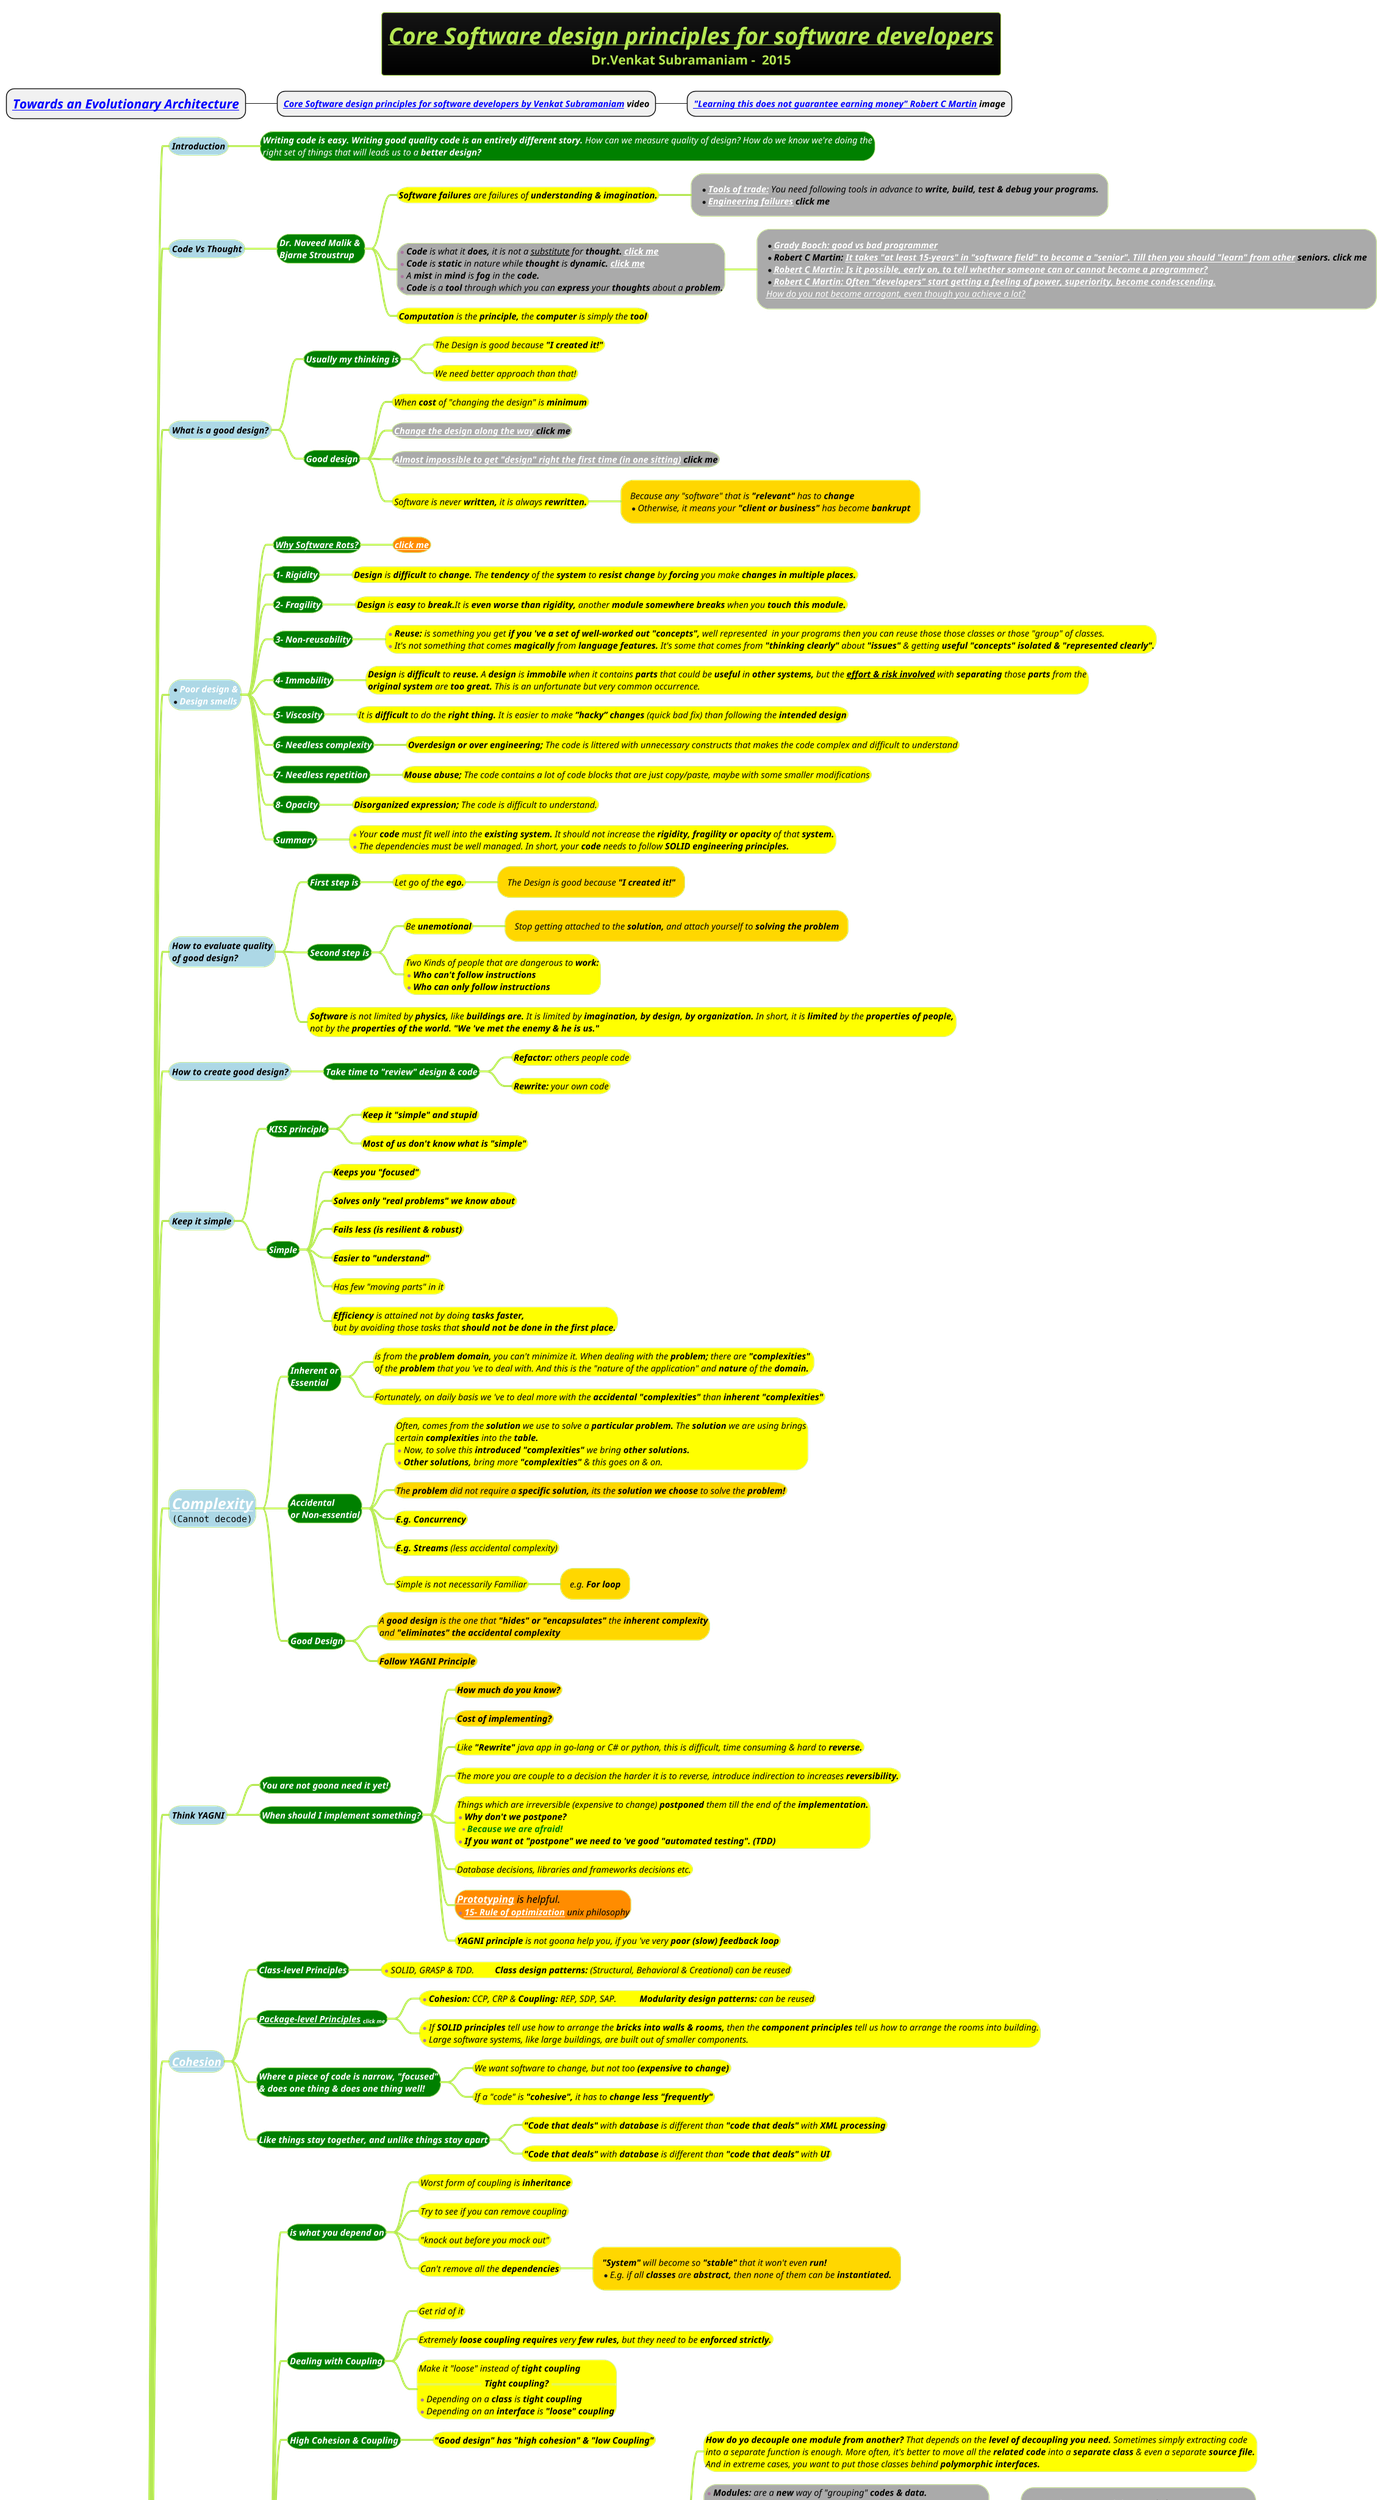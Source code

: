 @startmindmap


title =<i><b><u>Core Software design principles for software developers\nDr.Venkat Subramaniam -  2015
* ==<i><b>[[docs/3-programming-languages/Venkat-Subramaniam/Towards-an-Evolutionary-Architecture.puml Towards an Evolutionary Architecture]]
** <i><b>[[https://www.youtube.com/watch?v=llGgO74uXMI&ab_channel=Devoxx Core Software design principles for software developers by Venkat Subramaniam]] video
*** <i><b>[[docs/3-programming-languages/Venkat-Subramaniam/images/img_59.png "Learning this does not guarantee earning money" Robert C Martin]] image

!theme hacker
'let it stay white, you can change it to yellow if needed or green or some clear color
skinparam hyperlinkColor white

*[#darkblue] <color #white><i>Core Software design \n<color #white><i>principles for software \n<color #white><i>developers
**[#lightblue] <i><color #black><size:14>Introduction
***[#green]:<i><color #white><size:14>**Writing code is easy. Writing good quality code is an entirely different story.** How can we measure quality of design? How do we know we're doing the
<i><color #white><size:14>right set of things that will leads us to a <b>better design?;

**[#lightblue] <i><color #black><size:14>Code Vs Thought
***[#green] <i><color #white><size:14><b>Dr. Naveed Malik & \n<i><color #white><size:14><b>Bjarne Stroustrup
****[#yellow] <i><color #black><size:14>**Software failures** are failures of <b>understanding & imagination.

*****[#a]:*<i><color #black><size:14>**[[docs/3-programming-languages/Venkat-Subramaniam/images/img_137.png Tools of trade:]]** You need following tools in advance to <b>write, build, test & debug your programs.
*<i><color #black><size:14><b>[[docs/3-programming-languages/Venkat-Subramaniam/images/img_156.png Engineering failures]] click me;

****[#a]:*<i><color #black><size:14>**Code** is what it **does,** it is not a <U>substitute</u> for <b>thought. [[docs/3-programming-languages/Venkat-Subramaniam/images/img_132.png click me]]
*<i><color #black><size:14>**Code** is **static** in nature while **thought** is <b>dynamic. [[docs/3-programming-languages/Venkat-Subramaniam/images/img_133.png click me]]
*<i><color #black><size:14>A **mist** in **mind** is **fog** in the **code.**
*<i><color #black><size:14>**Code** is a **tool** through which you can **express** your **thoughts** about a <b>problem.;
*****[#a]:*<i><color #black><size:14><b>[[docs/3-programming-languages/Venkat-Subramaniam/images/img_134.png Grady Booch: good vs bad programmer]]
*<i><color #black><size:14><b>Robert C Martin: [[docs/3-programming-languages/Venkat-Subramaniam/images/img_146.png It takes "at least 15-years" in "software field" to become a "senior". Till then you should "learn" from other]] seniors. click me
*<i><color #black><size:14><b>[[docs/3-programming-languages/Venkat-Subramaniam/images/img_135.png Robert C Martin: Is it possible, early on, to tell whether someone can or cannot become a programmer?]]
*<i><color #black><size:14><b>[[docs/3-programming-languages/Venkat-Subramaniam/images/img_136.png Robert C Martin: Often "developers" start getting a feeling of power, superiority, become condescending.]]
<i><color #black><size:14>[[docs/3-programming-languages/Venkat-Subramaniam/images/img_136.png How do you not become arrogant, even though you achieve a lot?]];

****[#yellow] <i><color #black><size:14>**Computation** is the **principle,** the **computer** is simply the <b>tool
**[#lightblue] <i><color #black><size:14>What is a good design?
***[#green] <i><color #white><size:14><b>Usually my thinking is
****[#yellow] <i><color #black><size:14>The Design is good because <b>"I created it!"
****[#yellow] <i><color #black><size:14>We need better approach than that!
***[#green] <i><color #white><size:14><b>Good design
****[#yellow] <i><color #black><size:14>When **cost** of "changing the design" is <b>minimum
****[#a] <b><i><color #black><size:14>[[docs/3-programming-languages/Venkat-Subramaniam/images/img_98.png Change the design along the way]] click me
****[#a] <i><color #black><size:14><b>[[docs/3-programming-languages/Venkat-Subramaniam/images/img_98.png Almost impossible to get "design" right the first time (in one sitting)]] click me
****[#yellow] <i><color #black><size:14>Software is never **written,** it is always <b>rewritten.
*****[#gold] <i><color #black><size:14>Because any "software" that is **"relevant"** has to <b>change\n*<i><color #black><size:14>Otherwise, it means your **"client or business"** has become <b>bankrupt

**[#lightblue] *<i><color #white><size:14><b>Poor design &\n*<i><color #white><size:14><b>Design smells
***[#green] <i><color #white><size:14><b>[[docs/3-programming-languages/Venkat-Subramaniam/what-is-agile-design.puml Why Software Rots?]]
****[#darkorange] <i><color #white><size:14><b>[[docs/3-programming-languages/Venkat-Subramaniam/what-is-agile-design.puml click me]]
***[#green] <i><color #white><size:14><b>1- Rigidity
****[#yellow] <i><color #black><size:14>**Design** is **difficult** to <b>change.</b> The **tendency** of the **system** to **resist change** by **forcing** you make <b>changes in multiple places.
***[#green] <i><color #white><size:14><b>2- Fragility
****[#yellow] <i><color #black><size:14>**Design** is **easy** to <b>break.</b>It is **even worse than rigidity,** another **module somewhere breaks** when you <b>touch this module.
***[#green] <i><color #white><size:14><b>3- Non-reusability
****[#yellow]:*<i><color #black><size:14>**Reuse:** is something you get **if you 've a set of well-worked out "concepts",** well represented  in your programs then you can reuse those those classes or those "group" of classes.
*<i><color #black><size:14>It's not something that comes **magically** from **language features.** It's some that comes from **"thinking clearly"** about **"issues"** & getting <b>useful "concepts" isolated & "represented clearly".;
***[#green] <i><color #white><size:14><b>4- Immobility
****[#yellow]:<i><color #black><size:14>**Design** is **difficult** to <b>reuse.</b> A **design** is **immobile** when it contains **parts** that could be **useful** in **other systems,** but the <u><b>effort & risk involved</b></u> with **separating** those **parts** from the
<i><color #black><size:14>**original system** are **too great.** This is an unfortunate but very common occurrence.;
***[#green] <i><color #white><size:14><b>5- Viscosity
****[#yellow] <i><color #black><size:14>It is **difficult** to do the <b>right thing.</b> It is easier to make **”hacky” changes** (quick bad fix) than following the <b>intended design
***[#green] <i><color #white><size:14><b>6- Needless complexity
****[#yellow] <i><color #black><size:14><b>Overdesign or over engineering;</b> The code is littered with unnecessary constructs that makes the code complex and difficult to understand
***[#green] <i><color #white><size:14><b>7- Needless repetition
****[#yellow] <i><color #black><size:14><b>Mouse abuse;</b> The code contains a lot of code blocks that are just copy/paste, maybe with some smaller modifications
***[#green] <i><color #white><size:14><b>8- Opacity
****[#yellow] <i><color #black><size:14><b>Disorganized expression;</b> The code is difficult to understand.
***[#green] <i><color #white><size:14><b>Summary
****[#yellow] *<i><color #black><size:14>Your **code** must fit well into the **existing system.** It should not increase the **rigidity, fragility or opacity** of that <b>system.\n*<i><color #black><size:14>The dependencies must be well managed. In short, your **code** needs to follow <b>SOLID engineering principles.
**[#lightblue] <i><color #black><size:14>How to evaluate quality\n<i><color #black><size:14>of good design?
***[#green] <i><color #white><size:14><b>First step is
****[#yellow] <i><color #black><size:14>Let go of the <b>ego.
*****[#gold] <i><color #black><size:14>The Design is good because <b>"I created it!"
***[#green] <i><color #white><size:14><b>Second step is
****[#yellow] <i><color #black><size:14>Be <b>unemotional
*****[#gold] <i><color #black><size:14>Stop getting attached to the **solution,** and attach yourself to <b>solving the problem
****[#yellow] <i><color #black><size:14>Two Kinds of people that are dangerous to <b>work:\n*<b><i><color #black><size:14>Who can't follow instructions \n*<b><i><color #black><size:14>Who can only follow instructions
***[#yellow] <i><color #black><size:14>**Software** is not limited by **physics,** like **buildings are.** It is limited by **imagination, by design, by organization.** In short, it is **limited** by the <b>properties of people,\n<i><color #black><size:14>not by the <b>properties of the world. "We 've met the enemy & he is us."

**[#lightblue] <i><color #black><size:14>How to create good design?
***[#green] <i><color #white><size:14><b>Take time to "review" design & code
****[#yellow] <i><color #black><size:14><b>Refactor:</b> others people code
****[#yellow] <i><color #black><size:14><b>Rewrite:</b> your own code








**[#lightblue] <i><color #black><size:14>Keep it simple
***[#green] <i><color #white><size:14><b>KISS principle
****[#yellow] <i><color #black><size:14><b>Keep it "simple" and stupid
****[#yellow] <i><color #black><size:14><b>Most of us don't know what is <b>"simple"
***[#green] <i><color #white><size:14><b>Simple
****[#yellow] <i><color #black><size:14><b>Keeps you "focused"
****[#yellow] <i><color #black><size:14><b>Solves only "real problems" we know about
****[#yellow] <i><color #black><size:14><b>Fails less (is resilient & robust)
****[#yellow] <i><color #black><size:14><b>Easier to "understand"
****[#yellow] <i><color #black><size:14>Has few "moving parts" in it
****[#yellow] <i><color #black><size:14><b>Efficiency</b> is attained not by doing <b>tasks faster,\n<i><color #black><size:14>but by avoiding those tasks that <b>should not be done in the first place.
**[#lightblue] <i><color #black><size:24>[[docs/3-programming-languages/Venkat-Subramaniam/images/complexity-knowledge-and-Modularity.jpg Complexity]]\n<img:images/img_32.png>
***[#green] <i><color #white><size:14><b>Inherent or\n<i><color #white><size:14><b>Essential
****[#yellow] <i><color #black><size:14>is from the **problem domain,** you can't minimize it. When dealing with the **problem;** there are **"complexities"** \n<i><color #black><size:14>of the **problem** that you 've to deal with. And this is the "nature of the application" and **nature** of the <b>domain.
****[#yellow] <i><color #black><size:14>Fortunately, on daily basis we 've to deal more with the <b>accidental "complexities"</b> than <b>inherent "complexities"
***[#green] <i><color #white><size:14><b>Accidental \n<i><color #white><size:14><b>or Non-essential
****[#yellow]:<i><color #black><size:14>Often, comes from the **solution** we use to solve a **particular problem.** The **solution** we are using brings
<i><color #black><size:14>certain **complexities** into the <b>table.
*<i><color #black><size:14>Now, to solve this **introduced "complexities"** we bring <b>other solutions.
*<i><color #black><size:14>**Other solutions,** bring more **"complexities"** & this goes on & on.;
****[#gold] <i><color #black><size:14>The **problem** did not require a **specific solution,** its the **solution we choose** to solve the <b>problem!
****[#yellow] <i><color #black><size:14><b>E.g. Concurrency
****[#yellow] <i><color #black><size:14><b>E.g. Streams </b>(less accidental complexity)
****[#yellow] <i><color #black><size:14>Simple is not necessarily Familiar
*****[#gold] <i><color #black><size:14>e.g. <b>For loop
***[#green] <i><color #white><size:14><b>Good Design
****[#gold] <i><color #black><size:14>A **good design** is the one that **"hides" or "encapsulates"** the <b>inherent complexity\n<i><color #black><size:14>and <b>"eliminates" the <b>accidental complexity
****[#gold] <i><color #black><size:14><b>Follow YAGNI Principle
**[#lightblue] <i><color #black><size:14>Think YAGNI
***[#green] <i><color #white><size:14><b>You are not goona need it yet!
***[#green] <i><color #white><size:14><b>When should I implement something?
****[#gold] <i><color #black><size:14><b>How much do you know?
****[#gold] <i><color #black><size:14><b>Cost of implementing?
****[#yellow] <i><color #black><size:14>Like **"Rewrite"** java app in go-lang or C# or python, this is difficult, time consuming & hard to <b>reverse.
****[#yellow] <i><color #black><size:14>The more you are couple to a decision the harder it is to reverse, introduce indirection to increases <b>reversibility.
****[#yellow] <i><color #black><size:14>Things which are irreversible (expensive to change) **postponed** them till the end of the <b>implementation.\n*<b><i><color #black><size:14>Why don't we postpone?\n**<b><i><color #green><size:14>Because we are afraid!\n*<b><i><color #black><size:14>If you want ot "postpone" we need to 've good "automated testing". (TDD)
****[#yellow] <i><color #black><size:14>Database decisions, libraries and frameworks decisions etc.
****[#darkorange] <i><color #black><size:16>**[[docs/1-Requirement-Engineering/MVP-PoC-and-case-study/Prototyping.puml Prototyping]]** is helpful. \n*<i><color #black><size:14>**[[docs/3-programming-languages/Venkat-Subramaniam/Unix-Philosophy.puml 15- Rule of optimization]]** unix philosophy
****[#yellow] <i><color #black><size:14>**YAGNI principle** is not goona help you, if you 've very <b>poor (slow) feedback loop
**[#lightblue] <i><color #black><size:18>[[docs/3-programming-languages/Venkat-Subramaniam/images/img_76.png Cohesion]]
***[#green] <i><color #white><size:14><b>Class-level Principles
****[#yellow] *<i><color #black><size:14>SOLID, GRASP & TDD. **\tClass design patterns:** (Structural, Behavioral & Creational) can be reused
***[#green] <i><color #white><size:14><b>[[docs/3-programming-languages/class-and-package-level-SOLID-Principles.puml Package-level Principles]] <size:9>click me
****[#yellow] *<i><color #black><size:14>**Cohesion:** CCP, CRP & **Coupling:** REP, SDP, SAP.  **\tModularity design patterns:** can be reused
****[#yellow]:*<i><color #black><size:14>If **SOLID principles** tell use how to arrange the **bricks into walls & rooms,** then the **component principles** tell us how to arrange the rooms into building.
*<i><color #black><size:14>Large software systems, like large buildings, are built out of smaller components.;
***[#green] <i><color #white><size:14><b>Where a piece of code is narrow, "focused"\n<i><color #white><size:14><b>& does one thing & does one thing well!
****[#yellow] <i><color #black><size:14>We want software to change, but not too <b>(expensive to change)
****[#yellow] <i><color #black><size:14>If a "code" is **"cohesive",** it has to <b>change less "frequently"
***[#green] <i><color #white><size:14><b>Like things stay together, and unlike things stay apart
****[#yellow] <i><color #black><size:14>**"Code that deals"** with **database** is different than **"code that deals"** with <b>XML processing
****[#yellow] <i><color #black><size:14>**"Code that deals"** with **database** is different than **"code that deals"** with <b>UI
**[#lightblue] <i><color #black><size:22>[[docs/3-programming-languages/Venkat-Subramaniam/images/img_51.png Coupling]]\n<img:images/img_154.png{scale=.77}>
***[#green] <i><color #white><size:14><b>is what you depend on
****[#yellow] <i><color #black><size:14>Worst form of coupling is <b>inheritance
****[#yellow] <i><color #black><size:14>Try to see if you can remove coupling
****[#yellow] <i><color #black><size:14>"knock out before you mock out"
****[#yellow] <i><color #black><size:14>Can't remove all the <b>dependencies
*****[#gold] <i><color #black><size:14>**"System"** will become so **"stable"** that it won't even <b>run!\n*<i><color #black><size:14>E.g. if all **classes** are **abstract,** then none of them can be <b>instantiated.

***[#green] <b><i><color #white><size:14>Dealing with Coupling
****[#yellow] <i><color #black><size:14>Get rid of it
****[#yellow] <i><color #black><size:14>Extremely **loose coupling requires** very **few rules,** but they need to be <b>enforced strictly.
****[#yellow]:<i><color #black><size:14>Make it "loose" instead of <b>tight coupling
==<b><i><color #black><size:14>Tight coupling?==
*<i><color #black><size:14>Depending on a <b>class</b> is <b>tight coupling
*<i><color #black><size:14>Depending on an<b> interface</b> is <b>"loose" coupling;
***[#green] <i><color #white><b><size:14>High Cohesion & Coupling
****[#yellow] <i><color #black><size:14><b>"Good design" has "high cohesion" & "low Coupling"


***[#green]:<i><color #white><b><size:14><img:images/img_42.png{scale=1.2}>
*<i><color #white><b><size:14>[[https://www.youtube.com/watch?v=_kPCbBGRl1o&t=3s&ab_channel=TechGuiders Address binding, Address translation & Memory management (O/S) (10-min video )]]
*<i><color #white><b><size:14>[[docs/3-programming-languages/Venkat-Subramaniam/images/img_127.png Library Types (static vs dynamic) & .DLL hell (click me)]]
| |<#grey><i><b><size:14><color:white>Compiler Concept|<#blue><i><b><size:14><color:white>Operating System Concept|
|<#brown><i><b><size:14><color:white>Static |<#grey><i><b><size:12><color:white>Loading |<#blue><i><b><size:12><color:white><i><b><size:12><color:white>Linking (is early binding) \n<i><b><size:12><color:white><i><b><size:12><color:white>\t\t [[https://www.youtube.com/watch?v=eW5he5uFBNM&t=9s&ab_channel=HowTo (5-min video)]] \n<i><b><size:12><color:white>While it interacts with O/S loader, it \n<i><b><size:12><color:white>is primarily a compiler concept as it\n<i><b><size:12><color:white>occurs during "compilation phase" |
|<#purple><i><b><size:14><color:white>Dynamic  |<#grey><i><b><size:12><color:white>Linking (is late binding) \t\t [[https://www.youtube.com/watch?v=eW5he5uFBNM&t=9s&ab_channel=HowTo (5-min video)]] \n<i><b><size:12><color:white>It is more related to O/S's <u>"dynamic linking loader",\n<i><b><size:12><color:white>but decision to create a dynamically linked program\n<i><b><size:12><color:white>is often influenced by "compiler options"|<#blue><i><b><size:12><color:white>Loading \t\t\t[[https://www.youtube.com/watch?v=qfGql6sGlZg&ab_channel=TechGuiders (2-min video)]]|
==<i><color #white><b><size:18>The spectrum of "contract types" from "strict to lose"==
<img:images/img_46.png{scale=1.28}>;
****[#yellow]:<i><color #black><size:14>**How do yo decouple one module from another?** That depends on the **level of decoupling you need.** Sometimes simply extracting code
<i><color #black><size:14>into a separate function is enough. More often, it's better to move all the **related code** into a **separate class** & even a separate **source file.**
<i><color #black><size:14>And in extreme cases, you want to put those classes behind <b>polymorphic interfaces.;


****[#a]:*<i><color #black><size:14>**Modules:** are a **new** way of "grouping" <b>codes & data.
*<i><color #black><size:14>**Modularity:** is not an **OOP**  "concept" it's **decoupled** from <b>OOP.
*<i><color #black><size:14><b>[[docs/3-programming-languages/Venkat-Subramaniam/images/img_79.png We need "flexibility" at "joints or layers" of the "system"]] click me
==<i><color #black><size:14><b>How to "organize tests" in "modular" world?==
*<i><color #black><size:14><b>[[docs/3-programming-languages/Venkat-Subramaniam/images/img_155.png Organize tests in modular world]];

*****[#a]:*<i><color #black><size:14><b>[[docs/3-programming-languages/JVM-ecosystem/java/simple-jar-vs-modular-jar.puml Simple .jar vs modular .jar]] click me
*<i><color #black><size:14><b>[[docs/3-programming-languages/JVM-ecosystem/java/java-9-onwards.puml Java-9 onwards]] click me
|<#blue><i><color #white><size:14><b>[[docs/3-programming-languages/Venkat-Subramaniam/module-design-guidelines-(size-and-weight).puml Module Design Guidelines (size & weight)]] click me|;

****[#a]:<i><color #black><size:14>An important <u>**"part of structuring software"**</u> that **SOLID** doesn't cover is <u><b>"how to group classes into packages & components"
<i><color #white><size:14>in a way that makes it **"scale",** both when the
<i><color #black><b><size:14>[[docs/3-programming-languages/Venkat-Subramaniam/images/img_94.png 1- "application itself grows" but also when the number of]] click me
<i><color #pink><b><size:14>[[docs/3-programming-languages/Venkat-Subramaniam/images/img_95.png 2- "teams  & developers" working with the "code" grows.]] click me;
****[#a] <i><color #black><b><size:14>Large Scale Software development: [[docs/3-programming-languages/Venkat-Subramaniam/component-based-development-CBD.puml Component Based Development (CBD)]] click me
****[#a] <i><color #black><b><size:14>[[docs/3-programming-languages/Venkat-Subramaniam/images/img_109.png How source code (components, .jars, .DLL etc.) gets converted into code?]] Compilation, linking & loading both static & dynamic , & assembling

****[#yellow] <i><color #black><b><size:14>In general:
*****[#darkorange]:<i><color #black><size:14>**Logical design** (classes & packages) impacts <color #white><b> [[docs/3-programming-languages/Venkat-Subramaniam/Towards-an-Evolutionary-Architecture.puml "extensibility"]]
====
*<i><color #black><size:14>**Methods:** one function calling another "function". <b>requires recompilation &  static linking
*<i><color #black><size:14>**Modules:** one function calling another "function". <b>requires no recompilation & supports dynamic linking;
*****[#a]:<i><color #black><size:14>**Physical design** (.jar) impacts <color #white><b>"re-usability & usability"
====
*<i><color #black><size:14>**Components:** "communication" with each other using "socket, shared memory, IPC, mail boxes or message queues"
<i><color #black><size:14> **"components"** are **"linked"** <b>statically or dynamically.</b> E.g. <b>.Jar, DLL, etc.
**<i><color #black><size:14>**Components "Classification":**
|<#white><i><color #green><size:12><b>1- Compile time, |<#grey><i><color #white><size:12><b>In "compiled" languages, "components" are aggregations (collections) of <u>"binary files".|
|<#white><i><color #green><size:12><b>2- Some exist only at link time,|<#blue><i><color #white><size:12><b>In "interpreted" languages, "components" are aggregations of <u>"source files".|
|<#white><i><color #green><size:12><b>3- Some exist only at runtime &|<#grey><i><color #white><size:12><b>In all languages, "components" are the granule of <u>"deployment"|
|<#white><i><color #green><size:12><b>4- Some exist at more than one time.|<#grey> |
*<color #black><size:14><i><b>.War:</b> many ".Jar" inside a <b>.war file;
***[#green] <i><color #white><b><size:14>Boundary Anatomy (structure, framework, composition)
****[#darkorange] <i><color #black><size:14>The **<u>"architecture"</u>** of a **<u>"System"</u>** is defined by a <u>**set of "software components"**</u> \n<i><color #black><size:14>& the **boundaries** that <u><b>separate</u> them. from book "Clean Architecture"
*****[#yellow] <i><color #black><size:14>**1-** Crossing Boundaries. How? use <b>DIP\n<i><color #black><size:14>**2-** Which **data** crosses boundaries? simple <b>DTO's
***[#green] <i><color #white><size:14><b>Many Ways to decouple \n<i><b><color:pink><size:18>"use cases & layers"
****[#gold] <i><color #black><size:14><b>Source level
*****[#darkorange] <i><color #black><size:14><b>[[docs/3-programming-languages/Venkat-Subramaniam/images/img_84.png "TDD" can help here]] click me
****[#gold] <i><color #black><size:14><b>Deployment level
*****[#darkorange] <i><color #black><size:14><b>is modular monolith
****[#darkorange] <i><color #black><size:14><b>[[docs/3-programming-languages/Venkat-Subramaniam/Micro-services.puml Service level]]
*****[#a] <i><color #black><size:14><b>[[docs/3-programming-languages/Venkat-Subramaniam/images/img_96.png Decoupling modes (Again)]]
******[#a] <i><color #black><size:14><b>[[docs/3-programming-languages/Venkat-Subramaniam/images/img_130.png The missing advice]]
****[#a]:<i><color #black><size:14>It's not difficult to imagine that a **"System"** that runs comfortably on **"one server"** right now **"might grow"** to the point where some of its **"components"** ought ('ve to) to run
<i><color #black><size:14>on **separate server**. While the **"System"** runs on single server, the **"source-level" decoupling** might be sufficient. Later, however, it might **require decoupling** to
<i><color #black><size:14>**deployable units, or even "services"**. <b>[[docs/3-programming-languages/Venkat-Subramaniam/images/img_54.jpg click me]] & [[a Conway's law]] click me;
***[#green] <i><color #white><b><size:14>Software component \n<i><color #white><b><size:14>boundaries means:
****[#darkorange] <i><color #black><size:14>**1- Boundary** crossing at <b>runtime:\n<i><color #black><size:14> <b>(source code dependencies)
*****[#a]:*<i><color #black><size:14>**Communication** through <b>function calling.
**<i><color #green><size:14><b>f.(o) is same as o.f()
*<i><color #black><size:14>**Communication** is <b>fast & inexpensive
*<i><color #black><size:14>requires <b>[[docs/3-programming-languages/Venkat-Subramaniam/images/img_109.png recompilation & static linking]]
*<i><color #black><size:14>"components" are delivered as <b>source code
|<#blue><i><color #white><size:14>function calling is on "same" <b>processor & address space|;
******[#yellow] <i><color #black><size:14><img:images/img_48.png> <img:images/img_53.jpg{scale=0.89}> <img:images/img_49.png{scale=0.72}>
****[#darkorange] <i><color #black><size:14>**2- Deployment**\n<i><color #black><size:14><b>component boundary
*****[#a]:*<i><color #black><size:14>**Communication** through <b>function calling
*<i><color #black><size:14>**Communication** is <b>fast & inexpensive
*<i><color #black><size:14>requires <b>[[docs/3-programming-languages/Venkat-Subramaniam/images/img_109.png no recompilation & supports dynamic linking]]
**<i><color #black><size:14>**changes** to the **"source code"** in one **module/class** don't
<i><color #black><size:14>     force others to be <b>[[docs/3-programming-languages/Venkat-Subramaniam/Micro-services.puml rebuilt & redeployed.]]
*<i><color #black><size:14>"components" are delivered as <b>.Jar, DLL, .class files in java
|<#blue><i><color #white><size:14>function calling is on "same" <b>processor & address space|;
******[#yellow] <i><color #black><size:14><img:images/img_47.png>    <img:images/img_50.png{scale=0.9}>
*******[#a]:<i><color #black><size:14>**[[docs/3-programming-languages/Venkat-Subramaniam/images/complexity-knowledge-and-Modularity.jpg Modularity]]** decreases the **model-code gap** & increases <b>"abstraction"
<img:images/img_53.png{scale=0.8}>
<i><color #black><size:14>Still **cost is higher** because you 've to know about <b>[[docs/3-programming-languages/Venkat-Subramaniam/images/complexity-knowledge-and-Modularity.jpg modularity]] click me;
****[#darkorange] <i><color #black><size:14>**3- Thread boundary**
*****[#yellow]:<i><color #black><size:14>are not **boundaries** both:
<i><color #black><size:14>**1- Source code dependencies** &
<i><color #black><size:14>**2- Deployment component boundary** can make use of <b>threads.;
******[#a] <i><color #black><size:14><b>[[docs/3-programming-languages/Venkat-Subramaniam/images/img_131.jpg click me]] thread diagram notation reusable
****[#darkorange] <i><color #black><size:14>**4- Local Process boundary**
*****[#a]:*<b><i><color #black><size:14>[[docs/books/1-books-backlog/operating-system/operating-system.puml local processes "communicate" with each other using "socket, shared memory, IPC, mail boxes or message queues"]]
*<i><color #black><size:14>**Communication** across **local process boundaries** involve:
**<i><color #black><size:14><b>[[docs/books/1-books-backlog/operating-system/operating-system.puml operating system calls, data marshalling & decoding, & inter-process context switches which are moderately expensive]]
*<i><color #black><size:14>**Communication** is <b>fast & expensive
*<i><color #black><size:14>local processes can be <b>[[docs/3-programming-languages/Venkat-Subramaniam/images/img_109.png statically or dynamically linked]] click me
*<i><color #yellow><size:14>**"Components"** are delivered in <b>binary or .Jar, DLL</b> or some equivalent form.
|<#blue><i><color #yellow><size:14>Processes execute on "same" <b>processor or multi-core but "separate address space". [[docs/books/1-books-backlog/operating-system/operating-system.puml click me]]|;
****[#darkorange] <i><color #black><size:14>**[[docs/3-programming-languages/Venkat-Subramaniam/images/img_126.png 5- Services Boundary:]]**
*****[#yellow]:*<i><color #black><size:14>Service is a <b>process
|<#white><i><color #black><size:14>**"Service"** don't depend upon <b>physical location.|
|<#blue><i><color #white><size:14>Two communicating "services" may, or may not, operate in the "same" <b><u>physical processor or multi-core machine.|
|<#white><i><color #black><size:14>The **"services"** assume that all **"communication"** take place <b>over the network.|
*<i><color #black><size:14>**Communication** across **"service boundaries"** are very **slow** compared to <b>function calls;
******[#yellow] <img:images/img_126.png{scale=.2}>;
**[#lightblue] <i><color #black><size:14>Keep it DRY!
***[#green] <i><color #white><b><size:14>Don't Repeat yourself
****[#yellow]:<i><color #black><size:14>Don't duplicate <b>code
====
*<i><color #black><size:14>Every "piece of knowledge" in a "System" should 've <b><u>single unambiguous authoritative representation
*<i><color #black><size:14>It "reduces" the "cost" of "development"
*<i><color #black><size:14>The future you will thank you!
*<i><color #black><size:14><b>Do code refactor!
**<i><color #black><size:14><b>Some tools:
*** <i><color #black><size:14><b>CPD (Copy paste detector)
*** <i><color #black><size:14><b>Simian (means monkey)</b> Detects code if you copy & pasted code at several places;

****[#yellow] <i><color #black><size:14>Don't duplicate <b>effort
*****[#gold] <i><color #black><size:14><b>A cascade change
**[#lightblue] <i><color #black><size:14>Focus on "Single Responsibility Principle"\n*<i><b>[[docs/3-programming-languages/Venkat-Subramaniam/Unix-Philosophy.puml 2- Rule of Clarity]]
***[#green] <i><color #white><size:14><b>Long Methods
****[#yellow]:<i><color #black><size:14><b>//Comment...

<i><color #black><size:14>Code...

<i><color #black><size:14><b>//Comment...

<i><color #black><size:14>Code...

<i><color #black><size:14><b>//Comment...

<i><color #black><size:14>Code...

<i><color #black><size:14><b>//Comment...

<i><color #black><size:14>Code...;
*****[#gold]:<i><color #black><size:14><b>Long Methods are bad:</b>
*<i><color #black><size:14>Hard to test <b>(TDD)
*<i><color #black><size:14>Hard to read
*<i><color #black><size:14>Hard to remember
*<i><color #black><size:14>Obscured business rules
*<i><color #black><size:14>Hard to <b>reuse
*<i><color #black><size:14>Leads to duplication
*<i><color #black><size:14>many reasons to change
*<i><color #black><size:14>Can't be optimized by anything
*<i><color #black><size:14>Lot of variables...
*<i><color #black><size:14>Not developer friendly
*<i><color #black><size:14><b>Mixed levels
*<i><color #black><size:14>Obsolete comments
*<i><color #black><size:14>Hard to debug <b>(victim);
******[#yellow] <i><color #black><size:14><b>Opposite of:\n*<i><color #black><size:14><b>High Cohesion\n*<i><color #black><size:14><b>Low Coupling
****[#yellow]:<i><color #black><size:14><b>How "long" is a "long method"?
*<i><color #black><size:14><b>The answer is <b>"SLAP"</b> (Single Level of Abstraction)
*<i><color #black><size:14>Don't comment "bad code" instead <b>refactor bad code
*<i><color #black><size:14>Don't comment **"What",** instead <b>comment "Why"
*<i><color #black><size:14>A good code is like a <b>joke
**<i><color #black><size:14>refactor it if it doesnt work;
***[#green] <i><color #white><size:14><b>SLAP
***[#green] <i><color #white><size:14><b>Compose Method Pattern
****[#gold] <i><color #black><size:14><b>Self documenting code
***[#green] <i><color #white><size:14><b>Violation of (SRP)
****[#gold] <i><color #black><size:14>increases code <b>rigidity, fragility & reuse-ability!
**[#lightblue] <i><color #black><size:14>Don't violate the \n<i><color #black><size:14>Open-Closed Principle (OCP)
***[#green] <i><color #white><size:14><b>"Software module" should be "open" for\n<i><color #white><size:14><b>"extension" but "closed" for "modification"
****[#gold] <i><color #black><size:14><b>Abstraction
****[#gold] <i><color #black><size:14><b>Polymorphism
***[#green] <i><color #white><size:14><b>Two options: to make an "enhancement":
****[#gold] <i><color #black><size:14><b>1- Change an existing code <size:20><&circle-x>
****[#gold] <i><color #black><size:14><b>2- Add a small new "module" of code <&check>
***[#green] <i><color #white><size:14><b>A class/code can't be "infinitely extensible,"
****[#gold] <i><color #black><size:14>It is only extensible for <b>"what you design for"!
****[#gold] <i><color #black><size:14>Who can make extensible?\n*<i><color #black><size:14>We need to know <b>software & domain knowledge
***[#green] <i><color #white><b><size:14>Three Kinds of people in we work with:
****[#yellow] *<i><color #black><size:14><b>People with domain knowledge but no clue of Software design\n*<i><color #black><size:14>Too many in an organization
****[#yellow] *<i><color #black><size:14><b>People with no clue of domain knowledge but with knowledge the Software design\n*<i><color #black><size:14>Too many in an organization
****[#gold] *<i><color #black><size:18><b>People with domain knowledge & also knowledge of the Software design\n*<i><color #black><size:14>Very few in an organization
***[#green] <i><color #white><size:14><b>Conformance to (OCP)
****[#gold] <i><color #black><size:14>prevents code <b>rigidity, fragility & non-reusebility!
**[#lightblue] <i><color #black><size:14>Keep in mind \n<i><color #black><size:14>Liskov's Substitution Principle
***[#green] <i><color #white><b><size:14>Inheritance overused
****[#gold] *<i><color #black><size:14>Bad thing!
***[#green] <i><color #white><b><size:14>Inheritance should be used \n<i><color #white><b><size:14>only for substitutability
****[#gold] *<i><color #black><size:14>If **an object of B** should be "used" anywhere **an object of of A** is used then use <b>inheritance.
****[#gold] *<i><color #black><size:14>If **an object of B** should "use" **an object of A**, then use <b>"composition or delegation".
****[#yellow] *<i><color #black><size:14>**Inheritance** demands more from a "developer" than **composition or delegation** does.
****[#yellow]:*<i><color #black><size:14>**Services** of the **derived class** should "require" no more & "promise" no less than the corresponding
<i><color #black><size:14>**"services"** of the <b>base class.
==<i><color #black><b><size:14>Why?==
*<i><color #black><size:14>**Reason:** The "user" of a **base class** should be able to "use" an **instance** of a <b>derived class</b> without
<i><color #black><size:14>knowing the difference.
==<i><color #black><b><size:14>How?==
*<i><color #black><size:14>You & I 've to make sure that we protect it at the <b>"code level."</b> Otherwise design begins to fall apart.
<i><color #black><size:14>And we don't know why it's falling apart.
*<i><color #black><size:14>Violation of the <b>"Liskov's substitution principle"</b> may result in violation of the <b>Open-Closed Principle (OCP);
***[#green] <i><color #white><b><size:14>Good
****[#yellow] <i><color #black><size:14>Public vs. protected in base vs. derived class
****[#yellow] <i><color #black><size:14>Derived functions can't throw any new checked exceptions no thrown by the base class (Unless the new exception extends the old one...)
****[#yellow] <i><color #black><size:14>Collection of derived class does not extend from collection of base class.
****[#yellow]:<i><color #black><size:14>Use **Composition or delegation** instead of **inheritance** unless:
*<i><color #black><size:14>You want <b>substitutability;
***[#green] <i><color #white><b><size:14>Bad
****[#gold]:<b><i><color #black><size:14>Should I violate LSP or should I violate DRY & OCP?
<i><color #black><size:14>If I violate LSP then the user of the class probably is gonna violate <b>OCP.</b> I would rather violate it, then violate myself & force to violate as well
<i><color #black><size:14>the sin is in me I don't want you the part of sin as a user of my class.
==<i><color #black><size:14><b><u>What if I don't had to violate it at all?==
*<i><color #black><size:14>In **Java** you can do it with **Project Lombok** but I'm leaving this for later study.;
**[#lightblue] <i><color #black><size:14>Decouple using the \n<i><color #black><size:14>[[docs/3-programming-languages/Venkat-Subramaniam/Dependency-inversion-principle-DIP.puml Dependency Inversion Principle]]
***[#yellow] <i><color #black><size:14>"Every single line of **code"** that **"uses"** the "**new** keyword" violates <b>"DIP".
***[#green] <i><color #white><b><size:14>A "class" should not "depend" on "another class", they both should\n<i><color #white><b><size:14>'ve to "depend" on an "abstraction" (interface<color:lime>/abstract) class.
****[#yellow] <i><color #black><size:14>lowers the coupling
****[#yellow] <i><color #black><b><size:14>Use with caution
****[#a]:*<i><color #black><size:14>**Interface/Abstract class** has its own <b>[[docs/3-programming-languages/Venkat-Subramaniam/images/img_170.png drawback]]
*<i><color #black><size:14><b>[[docs/3-programming-languages/Venkat-Subramaniam/images/img_169.png Runtime Polymorphism]] & its working;
****[#yellow]:<i><color #green><size:14>Use more **lambda expressions** as **"implementors"** of
<i><color #black><size:14>the **interface/abstract classes** rather than using the
<i><color #g><size:14>**"anonymous inner classes"** or **"regular classes"**.
<img:images/img_132.jpg{scale=.6}>;
*****[#a] <i><color #black><size:14><b>[[docs/3-programming-languages/Venkat-Subramaniam/images/img_152.png click me]]
*****[#a] <i><color #black><size:14><b>[[docs/3-programming-languages/Venkat-Subramaniam/images/img_152.png Design Patterns in the light of modern Java]]
**[#lightblue] <i><color #black><size:14>Keep "interfaces Cohesive" with \n<i><color #black><size:14>"Interface Segregation Principle"
***[#green] <i><color #white><b><size:14>"Code" should not depend on \n<i><color #white><b><size:14>"methods" it doesn't "use"
****[#yellow] <i><color #black><size:14>The **goal** of the **ISP** is to reduce the side-effects of using **"large interfaces"** by breaking them into smaller, more <b>specific interfaces.
****[#yellow] <i><color #black><size:14>Really is **"cohesion", "Single Responsibility Principle" (SRP)** but at the <b>interface-level.
**[#lightblue] <i><color #black><size:14>When to apply these principles?
***[#green] <i><color #white><b><size:18>2-Phases \n<i><color #white><b><size:18>of Design:
****[#a]:<i><color #black><size:14>**[[docs/3-programming-languages/Venkat-Subramaniam/images/img_108.png Strategic Design:]]** very high-level design.
*<i><color #black><size:14>Gives "direction & ideas" <b>to go to.
*<i><color #black><size:14>**SOLID, YAGNI, DRY, & other principles** are used **little bit** during <b>strategic design.;
****[#a]:<i><color #black><size:14>**[[docs/3-programming-languages/Venkat-Subramaniam/images/img_108.png Tactical Design:]]** often low-level design,
*<i><color #black><size:14>Paves the way to refine those "directions & ideas" into realities of the project
*<i><color #black><size:14>**SOLID, YAGNI, DRY, & other principles** are used **a lot** during <b>tactical design.;
***[#green] <i><color #white><b><size:18>How to apply \n<i><color #white><b><size:18>these principles?
****[#gold] <i><color #black><size:14>Machine Learning <b>"Model" "Testing" is different than <b>(TDD)</b> that is:
*****[#gold] <i><color #black><size:11><b>"Testing" "Model's"
******[#darkorange] <i><color #black><size:14>**1-** Prediction\n<i><color #black><size:14>**2-** Pattern recognition\n<i><color #black><size:14>**3-** Optimization & decision making
****[#yellow] <i><color #black><size:14>**1-** Use as a way to discuss **"among developers",** sit down with "developers" & say \n<i><color #black><size:14>hey if we do this we may **violate LSP or OCP or DIP.** So apply <b>YAGNI & postpone
****[#a]:<i><color #black><size:14>**2-** Use during <b>[[docs/3-programming-languages/Venkat-Subramaniam/images/img_110.png TDD]]. click me
==<i><color #black><size:14><b>How?==
*<i><color #black><size:14>When start writing **Test cases**, ask "yourself" the following <b>questions:
**<i><color #black><size:14>What does this **"test"** do?
**<i><color #black><size:14>How does this "feels" to "use" this <b>object?
**<i><color #black><size:14>What are the <b>consequences?
***<i><color #black><size:14>Am I increasing coupling when I'm using this particular object?
***<i><color #black><size:14>What is <b>"cohesion"?
****<i><color #black><size:14>What is the **"responsibility"** of the "class" I'm <b>designing?
****<i><color #black><size:14>If I **"use"** this particular **"code"**, am I going to **violate (OCP)** here?
****<i><color #black><size:14>Should I really "use" **DIP** to gain access & **test** this <b>code?
<img:images/img_44.png{scale=0.81}>
*<i><color #black><size:14><b>[[docs/3-programming-languages/Venkat-Subramaniam/images/img_174.png Class Associations]], Only use tools like [[a visual-paradigm]] if your system
<i><color #black><size:14><b>has more than 50-classes.
*<i><color #black><size:14><b>[[docs/2-uml/PlantUML/sequence-diagram/heart-of-sequence-diagram.puml Heart of Sequence diagram]]
**<i><color #black><size:14><b>[[docs/2-uml/PlantUML/sequence-diagram/use-case-table-and-work-products.puml System Level Sequence Diagram (Use Case 2.0 & Work Products)]]
**<i><color #black><size:14><b>[[docs/3-programming-languages/Venkat-Subramaniam/images/img_211.png Sequence Diagram vs Use Case 2.0 vs Activity diagram]]
*<i><color #black><size:14><b>[[docs/2-uml/PlantUML/activity-diagram/activity-diagram-syntax.png Activity Diagram syntax]]
*<i><color #black><size:11><b>[[docs/3-programming-languages/Venkat-Subramaniam/synchronous-system-use-case-modeling.puml Synchronous System Use Case Modeling; <<include>> & <<extends>> relation]] implementation
*<i><color #black><size:10><b>[[docs/3-programming-languages/Venkat-Subramaniam/asynchronous-system-use-case-modeling.puml Asynchronous System (EDA) Use Case Modeling; <<Publish>> & <<Subscribe>> relation]] implementation
*<i><color #black><size:10><b>[[https://www.youtube.com/watch?v=F6omQ8avp5I&ab_channel=Prayance BPMN]] 7-minute video [[https://www.youtube.com/watch?v=nXImBt_HnNo&t=1114s&ab_channel=VisualParadigm Business Process Modeling with BPMN]] 45-minute video, [[docs/3-programming-languages/Venkat-Subramaniam/images/img_180.png BPMN notes]]
;
*****[#gold] <img:images/img_142.png>
****[#gold] <i><color #black><size:14>**3-** Micheal Feathers: said In "OOP" we **"encapsulate"** the **"moving parts"**, in "FP" we **"eliminate"** the <b>"moving parts"
**[#lightblue] <i><color #black><size:14>Summary [[docs/3-programming-languages/Venkat-Subramaniam/images/img_55.png click me]]\n<img:images/img_55.png{scale=.16}>

@endmindmap
